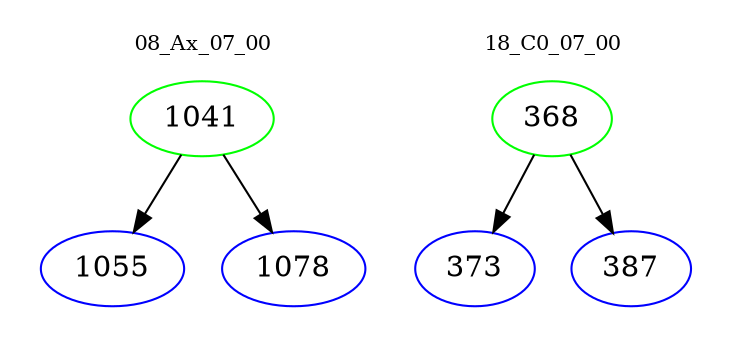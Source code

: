 digraph{
subgraph cluster_0 {
color = white
label = "08_Ax_07_00";
fontsize=10;
T0_1041 [label="1041", color="green"]
T0_1041 -> T0_1055 [color="black"]
T0_1055 [label="1055", color="blue"]
T0_1041 -> T0_1078 [color="black"]
T0_1078 [label="1078", color="blue"]
}
subgraph cluster_1 {
color = white
label = "18_C0_07_00";
fontsize=10;
T1_368 [label="368", color="green"]
T1_368 -> T1_373 [color="black"]
T1_373 [label="373", color="blue"]
T1_368 -> T1_387 [color="black"]
T1_387 [label="387", color="blue"]
}
}
